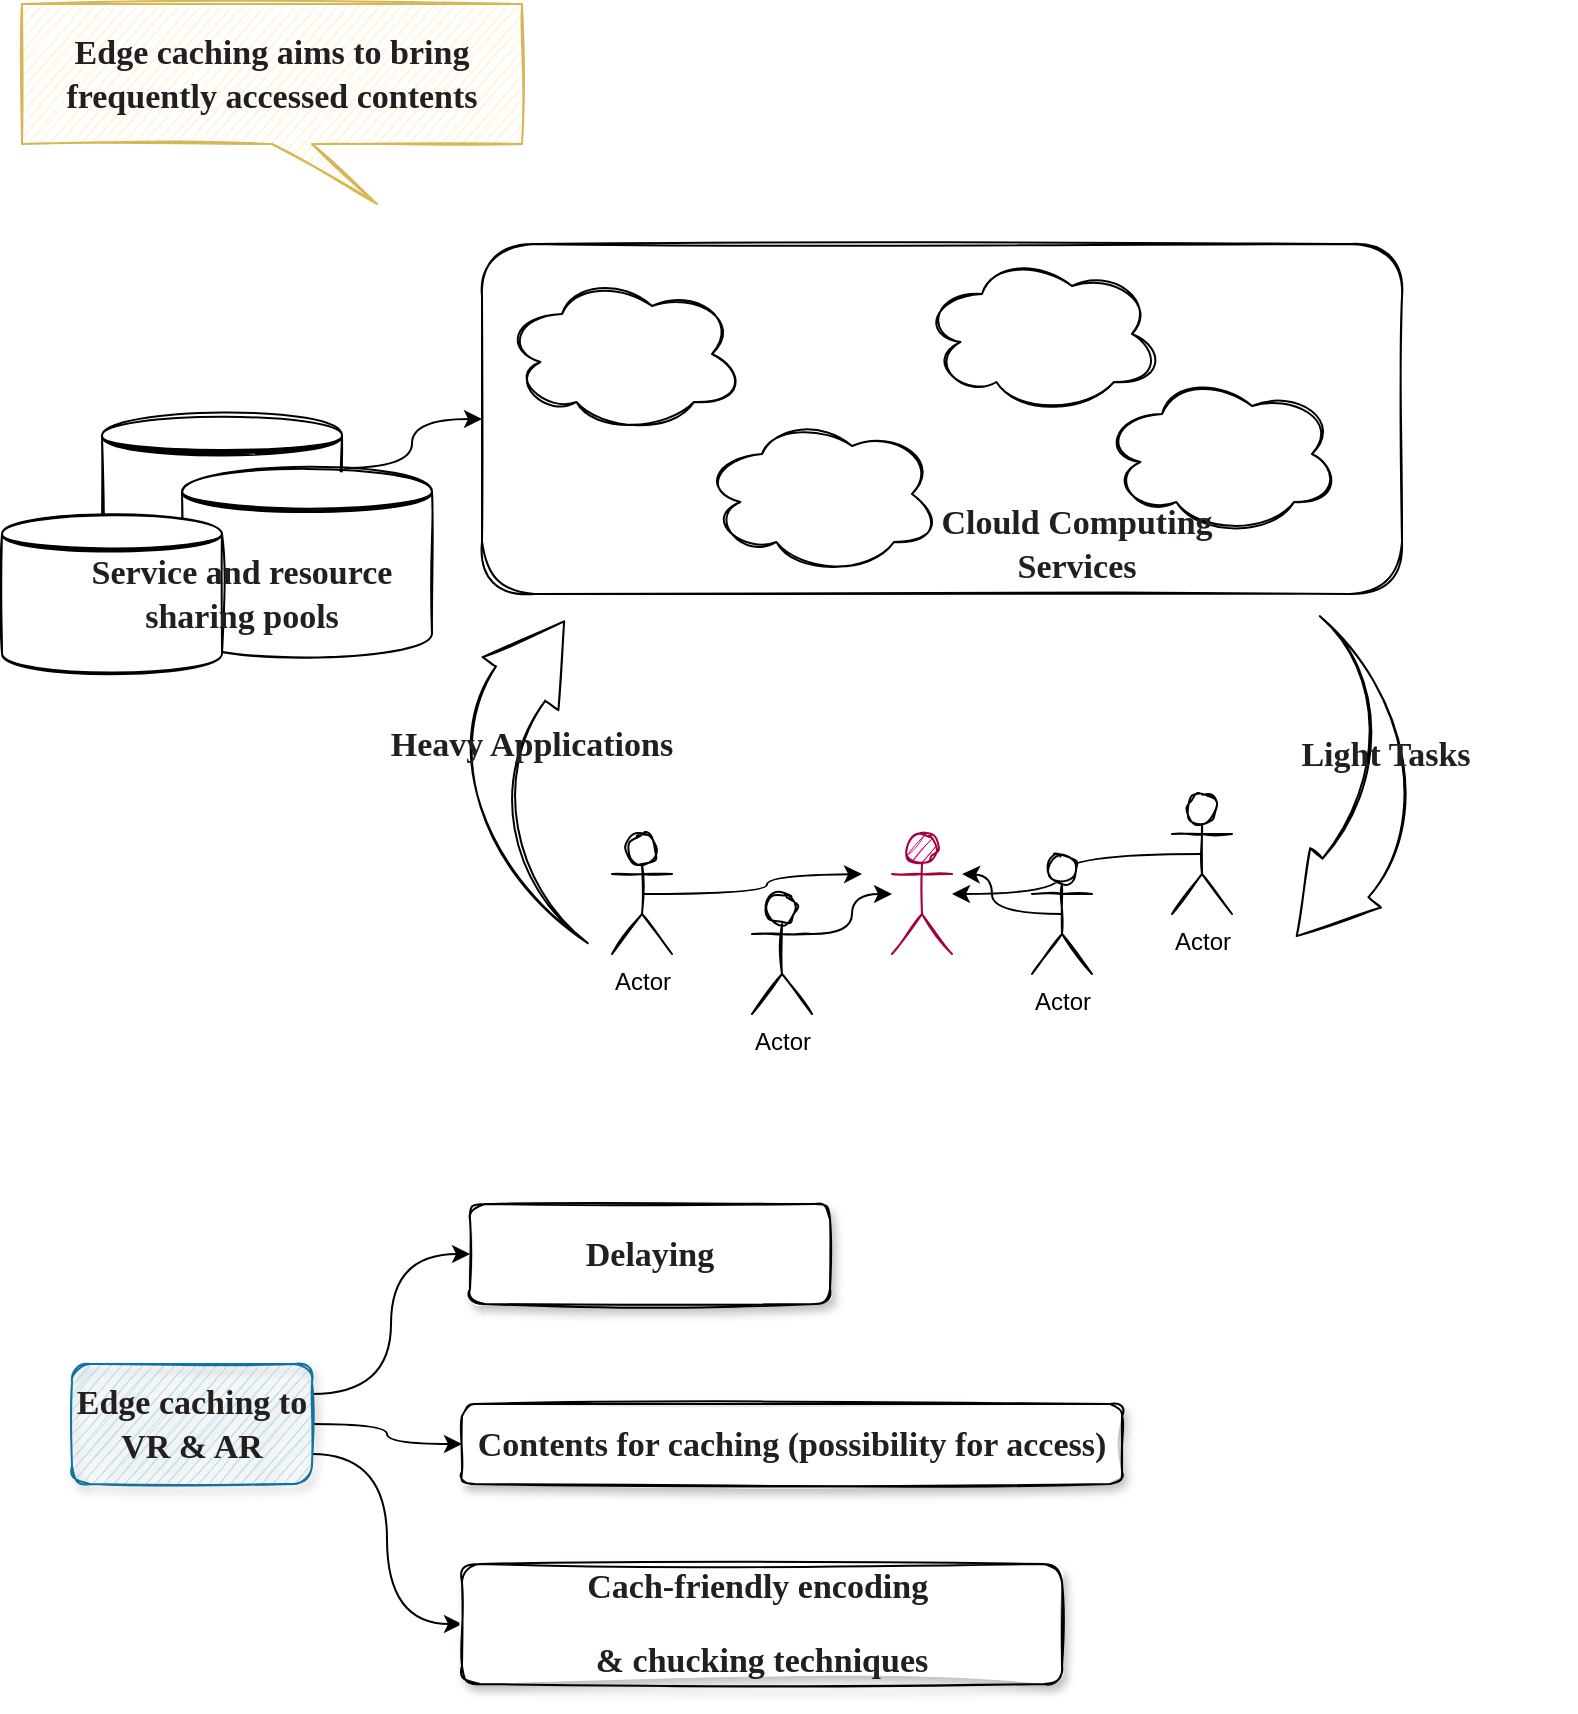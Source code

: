 <mxfile version="14.1.9" type="device"><diagram id="7d5f6xE3ufkuk6KZi9II" name="Page-1"><mxGraphModel dx="1038" dy="580" grid="1" gridSize="10" guides="1" tooltips="1" connect="1" arrows="1" fold="1" page="1" pageScale="1" pageWidth="827" pageHeight="1169" math="0" shadow="0"><root><mxCell id="0"/><mxCell id="1" parent="0"/><mxCell id="3pmNk6bIccqUlUv79k-z-1" style="edgeStyle=orthogonalEdgeStyle;curved=1;rounded=0;orthogonalLoop=1;jettySize=auto;html=1;exitX=1;exitY=0.3;exitDx=0;exitDy=0;" edge="1" parent="1" source="3pmNk6bIccqUlUv79k-z-2" target="3pmNk6bIccqUlUv79k-z-19"><mxGeometry relative="1" as="geometry"/></mxCell><mxCell id="3pmNk6bIccqUlUv79k-z-2" value="" style="shape=datastore;whiteSpace=wrap;html=1;shadow=0;glass=1;sketch=1;" vertex="1" parent="1"><mxGeometry x="140" y="375" width="120" height="90" as="geometry"/></mxCell><mxCell id="3pmNk6bIccqUlUv79k-z-3" value="" style="shape=datastore;whiteSpace=wrap;html=1;shadow=0;glass=1;sketch=1;" vertex="1" parent="1"><mxGeometry x="180" y="402" width="125" height="95" as="geometry"/></mxCell><mxCell id="3pmNk6bIccqUlUv79k-z-4" value="" style="shape=datastore;whiteSpace=wrap;html=1;shadow=0;glass=1;sketch=1;" vertex="1" parent="1"><mxGeometry x="90" y="425" width="110" height="80" as="geometry"/></mxCell><mxCell id="3pmNk6bIccqUlUv79k-z-5" value="&lt;h2&gt;&lt;span style=&quot;color: rgb(35 , 31 , 32)&quot;&gt;&lt;font face=&quot;Garamond&quot; style=&quot;font-size: 17px&quot;&gt;Service and resource sharing pools&lt;/font&gt;&lt;/span&gt;&lt;/h2&gt;" style="text;html=1;strokeColor=none;fillColor=none;align=center;verticalAlign=middle;whiteSpace=wrap;rounded=0;shadow=0;glass=1;sketch=1;" vertex="1" parent="1"><mxGeometry x="125" y="440" width="170" height="50" as="geometry"/></mxCell><mxCell id="3pmNk6bIccqUlUv79k-z-6" style="edgeStyle=orthogonalEdgeStyle;curved=1;rounded=0;orthogonalLoop=1;jettySize=auto;html=1;exitX=0.5;exitY=0.5;exitDx=0;exitDy=0;exitPerimeter=0;" edge="1" parent="1" source="3pmNk6bIccqUlUv79k-z-7" target="3pmNk6bIccqUlUv79k-z-14"><mxGeometry relative="1" as="geometry"><mxPoint x="580" y="595" as="targetPoint"/></mxGeometry></mxCell><mxCell id="3pmNk6bIccqUlUv79k-z-7" value="Actor" style="shape=umlActor;verticalLabelPosition=bottom;verticalAlign=top;html=1;outlineConnect=0;shadow=0;glass=1;sketch=1;" vertex="1" parent="1"><mxGeometry x="675" y="565" width="30" height="60" as="geometry"/></mxCell><mxCell id="3pmNk6bIccqUlUv79k-z-8" style="edgeStyle=orthogonalEdgeStyle;curved=1;rounded=0;orthogonalLoop=1;jettySize=auto;html=1;exitX=0.5;exitY=0.5;exitDx=0;exitDy=0;exitPerimeter=0;" edge="1" parent="1" source="3pmNk6bIccqUlUv79k-z-9"><mxGeometry relative="1" as="geometry"><mxPoint x="570" y="605" as="targetPoint"/></mxGeometry></mxCell><mxCell id="3pmNk6bIccqUlUv79k-z-9" value="Actor" style="shape=umlActor;verticalLabelPosition=bottom;verticalAlign=top;html=1;outlineConnect=0;shadow=0;glass=1;sketch=1;" vertex="1" parent="1"><mxGeometry x="605" y="595" width="30" height="60" as="geometry"/></mxCell><mxCell id="3pmNk6bIccqUlUv79k-z-10" style="edgeStyle=orthogonalEdgeStyle;curved=1;rounded=0;orthogonalLoop=1;jettySize=auto;html=1;exitX=1;exitY=0.333;exitDx=0;exitDy=0;exitPerimeter=0;" edge="1" parent="1" source="3pmNk6bIccqUlUv79k-z-11" target="3pmNk6bIccqUlUv79k-z-14"><mxGeometry relative="1" as="geometry"/></mxCell><mxCell id="3pmNk6bIccqUlUv79k-z-11" value="Actor" style="shape=umlActor;verticalLabelPosition=bottom;verticalAlign=top;html=1;outlineConnect=0;shadow=0;glass=1;sketch=1;" vertex="1" parent="1"><mxGeometry x="465" y="615" width="30" height="60" as="geometry"/></mxCell><mxCell id="3pmNk6bIccqUlUv79k-z-12" style="edgeStyle=orthogonalEdgeStyle;curved=1;rounded=0;orthogonalLoop=1;jettySize=auto;html=1;exitX=0.5;exitY=0.5;exitDx=0;exitDy=0;exitPerimeter=0;" edge="1" parent="1" source="3pmNk6bIccqUlUv79k-z-13"><mxGeometry relative="1" as="geometry"><mxPoint x="520" y="605" as="targetPoint"/></mxGeometry></mxCell><mxCell id="3pmNk6bIccqUlUv79k-z-13" value="Actor" style="shape=umlActor;verticalLabelPosition=bottom;verticalAlign=top;html=1;outlineConnect=0;shadow=0;glass=1;sketch=1;" vertex="1" parent="1"><mxGeometry x="395" y="585" width="30" height="60" as="geometry"/></mxCell><mxCell id="3pmNk6bIccqUlUv79k-z-14" value="Actor" style="shape=umlActor;verticalLabelPosition=bottom;verticalAlign=top;html=1;outlineConnect=0;shadow=0;glass=1;sketch=1;fillColor=#d80073;strokeColor=#A50040;fontColor=#ffffff;" vertex="1" parent="1"><mxGeometry x="535" y="585" width="30" height="60" as="geometry"/></mxCell><mxCell id="3pmNk6bIccqUlUv79k-z-15" value="" style="ellipse;shape=cloud;whiteSpace=wrap;html=1;shadow=0;glass=1;sketch=1;" vertex="1" parent="1"><mxGeometry x="340" y="305" width="120" height="80" as="geometry"/></mxCell><mxCell id="3pmNk6bIccqUlUv79k-z-16" value="" style="ellipse;shape=cloud;whiteSpace=wrap;html=1;shadow=0;glass=1;sketch=1;" vertex="1" parent="1"><mxGeometry x="550" y="295" width="120" height="80" as="geometry"/></mxCell><mxCell id="3pmNk6bIccqUlUv79k-z-17" value="" style="ellipse;shape=cloud;whiteSpace=wrap;html=1;shadow=0;glass=1;sketch=1;" vertex="1" parent="1"><mxGeometry x="640" y="355" width="120" height="80" as="geometry"/></mxCell><mxCell id="3pmNk6bIccqUlUv79k-z-18" value="" style="ellipse;shape=cloud;whiteSpace=wrap;html=1;shadow=0;glass=1;sketch=1;" vertex="1" parent="1"><mxGeometry x="440" y="375" width="120" height="80" as="geometry"/></mxCell><mxCell id="3pmNk6bIccqUlUv79k-z-19" value="" style="rounded=1;whiteSpace=wrap;html=1;shadow=0;glass=1;sketch=1;fillColor=none;" vertex="1" parent="1"><mxGeometry x="330" y="290" width="460" height="175" as="geometry"/></mxCell><mxCell id="3pmNk6bIccqUlUv79k-z-20" value="&lt;h2&gt;&lt;span style=&quot;color: rgb(35 , 31 , 32)&quot;&gt;&lt;font face=&quot;Garamond&quot; style=&quot;font-size: 17px&quot;&gt;Clould Computing Services&lt;/font&gt;&lt;/span&gt;&lt;/h2&gt;" style="text;html=1;strokeColor=none;fillColor=none;align=center;verticalAlign=middle;whiteSpace=wrap;rounded=0;shadow=0;glass=1;sketch=1;" vertex="1" parent="1"><mxGeometry x="550" y="415" width="155" height="50" as="geometry"/></mxCell><mxCell id="3pmNk6bIccqUlUv79k-z-21" value="" style="html=1;shadow=0;dashed=0;align=center;verticalAlign=middle;shape=mxgraph.arrows2.jumpInArrow;dy=15;dx=38;arrowHead=46.2;glass=1;sketch=1;fillColor=none;rotation=-55;" vertex="1" parent="1"><mxGeometry x="305" y="490" width="125" height="125" as="geometry"/></mxCell><mxCell id="3pmNk6bIccqUlUv79k-z-22" value="" style="html=1;shadow=0;dashed=0;align=center;verticalAlign=middle;shape=mxgraph.arrows2.jumpInArrow;dy=15;dx=38;arrowHead=46.2;glass=1;sketch=1;fillColor=none;rotation=130;" vertex="1" parent="1"><mxGeometry x="687" y="505" width="130" height="117" as="geometry"/></mxCell><mxCell id="3pmNk6bIccqUlUv79k-z-23" value="&lt;h2&gt;&lt;span style=&quot;color: rgb(35 , 31 , 32)&quot;&gt;&lt;font face=&quot;Garamond&quot; style=&quot;font-size: 17px&quot;&gt;Heavy Applications&lt;/font&gt;&lt;/span&gt;&lt;/h2&gt;" style="text;html=1;strokeColor=none;fillColor=none;align=center;verticalAlign=middle;whiteSpace=wrap;rounded=0;shadow=0;glass=1;sketch=1;" vertex="1" parent="1"><mxGeometry x="270" y="515" width="170" height="50" as="geometry"/></mxCell><mxCell id="3pmNk6bIccqUlUv79k-z-24" value="&lt;h2&gt;&lt;span style=&quot;color: rgb(35 , 31 , 32)&quot;&gt;&lt;font face=&quot;Garamond&quot; style=&quot;font-size: 17px&quot;&gt;Light Tasks&lt;/font&gt;&lt;/span&gt;&lt;/h2&gt;" style="text;html=1;strokeColor=none;fillColor=none;align=center;verticalAlign=middle;whiteSpace=wrap;rounded=0;shadow=0;glass=1;sketch=1;" vertex="1" parent="1"><mxGeometry x="687" y="515" width="190" height="60" as="geometry"/></mxCell><mxCell id="3pmNk6bIccqUlUv79k-z-25" value="&lt;h2&gt;&lt;span style=&quot;color: rgb(35 , 31 , 32)&quot;&gt;&lt;font face=&quot;Garamond&quot; style=&quot;font-size: 17px&quot;&gt;Edge caching aims to bring frequently accessed contents&lt;/font&gt;&lt;/span&gt;&lt;/h2&gt;" style="shape=callout;whiteSpace=wrap;html=1;perimeter=calloutPerimeter;shadow=0;glass=1;sketch=1;fillColor=#fff2cc;position2=0.71;strokeColor=#d6b656;" vertex="1" parent="1"><mxGeometry x="100" y="170" width="250" height="100" as="geometry"/></mxCell><mxCell id="3pmNk6bIccqUlUv79k-z-30" style="edgeStyle=orthogonalEdgeStyle;rounded=0;orthogonalLoop=1;jettySize=auto;html=1;exitX=1;exitY=0.25;exitDx=0;exitDy=0;entryX=0;entryY=0.5;entryDx=0;entryDy=0;curved=1;" edge="1" parent="1" source="3pmNk6bIccqUlUv79k-z-26" target="3pmNk6bIccqUlUv79k-z-29"><mxGeometry relative="1" as="geometry"/></mxCell><mxCell id="3pmNk6bIccqUlUv79k-z-31" style="edgeStyle=orthogonalEdgeStyle;curved=1;rounded=0;orthogonalLoop=1;jettySize=auto;html=1;exitX=1;exitY=0.5;exitDx=0;exitDy=0;entryX=0;entryY=0.5;entryDx=0;entryDy=0;" edge="1" parent="1" source="3pmNk6bIccqUlUv79k-z-26" target="3pmNk6bIccqUlUv79k-z-27"><mxGeometry relative="1" as="geometry"/></mxCell><mxCell id="3pmNk6bIccqUlUv79k-z-32" style="edgeStyle=orthogonalEdgeStyle;curved=1;rounded=0;orthogonalLoop=1;jettySize=auto;html=1;exitX=1;exitY=0.75;exitDx=0;exitDy=0;entryX=0;entryY=0.5;entryDx=0;entryDy=0;" edge="1" parent="1" source="3pmNk6bIccqUlUv79k-z-26" target="3pmNk6bIccqUlUv79k-z-28"><mxGeometry relative="1" as="geometry"/></mxCell><mxCell id="3pmNk6bIccqUlUv79k-z-26" value="&lt;h2&gt;&lt;span style=&quot;color: rgb(35 , 31 , 32)&quot;&gt;&lt;font face=&quot;Garamond&quot; style=&quot;font-size: 17px&quot;&gt;Edge caching to VR &amp;amp; AR&lt;/font&gt;&lt;/span&gt;&lt;/h2&gt;" style="rounded=1;whiteSpace=wrap;html=1;fillColor=#b1ddf0;sketch=1;glass=0;shadow=1;strokeColor=#10739e;" vertex="1" parent="1"><mxGeometry x="125" y="850" width="120" height="60" as="geometry"/></mxCell><mxCell id="3pmNk6bIccqUlUv79k-z-27" value="&lt;h2&gt;&lt;span style=&quot;color: rgb(35 , 31 , 32)&quot;&gt;&lt;font face=&quot;Garamond&quot; style=&quot;font-size: 17px&quot;&gt;Contents for caching (possibility for access)&lt;/font&gt;&lt;/span&gt;&lt;/h2&gt;" style="rounded=1;whiteSpace=wrap;html=1;shadow=1;glass=0;sketch=1;fillColor=#ffffff;" vertex="1" parent="1"><mxGeometry x="320" y="870" width="330" height="40" as="geometry"/></mxCell><mxCell id="3pmNk6bIccqUlUv79k-z-28" value="&lt;h2&gt;&lt;span style=&quot;color: rgb(35 , 31 , 32)&quot;&gt;&lt;font face=&quot;Garamond&quot; style=&quot;font-size: 17px&quot;&gt;Cach-friendly encoding&amp;nbsp;&lt;/font&gt;&lt;/span&gt;&lt;/h2&gt;&lt;h2&gt;&lt;span style=&quot;color: rgb(35 , 31 , 32)&quot;&gt;&lt;font face=&quot;Garamond&quot; style=&quot;font-size: 17px&quot;&gt;&amp;amp; chucking techniques&lt;/font&gt;&lt;/span&gt;&lt;/h2&gt;" style="rounded=1;whiteSpace=wrap;html=1;shadow=1;glass=0;sketch=1;fillColor=#ffffff;" vertex="1" parent="1"><mxGeometry x="320" y="950" width="300" height="60" as="geometry"/></mxCell><mxCell id="3pmNk6bIccqUlUv79k-z-29" value="&lt;h2&gt;&lt;span style=&quot;color: rgb(35 , 31 , 32)&quot;&gt;&lt;font face=&quot;Garamond&quot; style=&quot;font-size: 17px&quot;&gt;Delaying&lt;/font&gt;&lt;/span&gt;&lt;/h2&gt;" style="rounded=1;whiteSpace=wrap;html=1;shadow=1;glass=0;sketch=1;fillColor=#ffffff;" vertex="1" parent="1"><mxGeometry x="324" y="770" width="180" height="50" as="geometry"/></mxCell></root></mxGraphModel></diagram></mxfile>